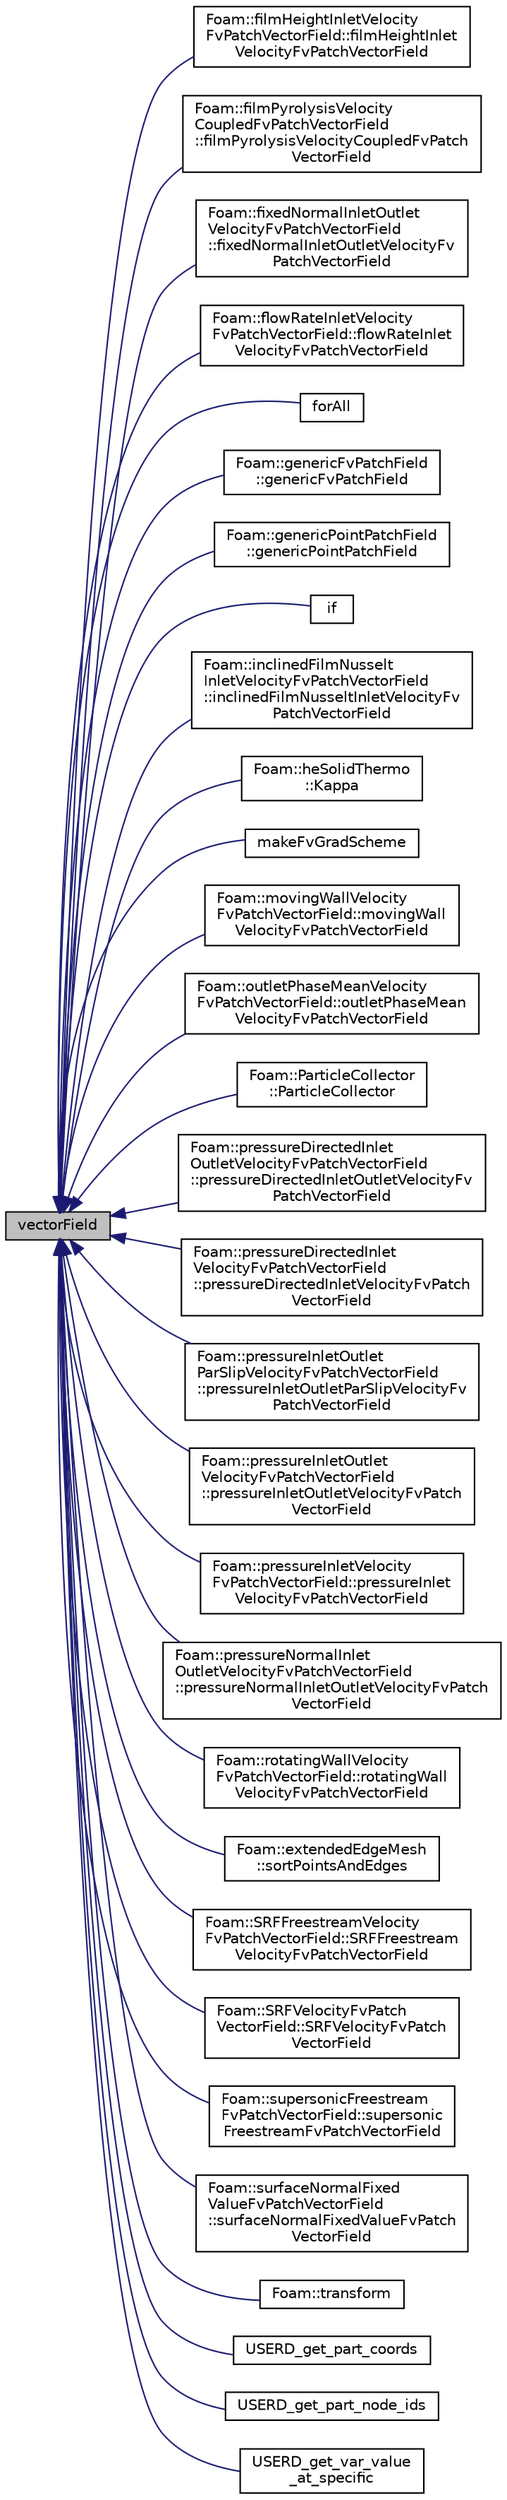 digraph "vectorField"
{
  bgcolor="transparent";
  edge [fontname="Helvetica",fontsize="10",labelfontname="Helvetica",labelfontsize="10"];
  node [fontname="Helvetica",fontsize="10",shape=record];
  rankdir="LR";
  Node1 [label="vectorField",height=0.2,width=0.4,color="black", fillcolor="grey75", style="filled", fontcolor="black"];
  Node1 -> Node2 [dir="back",color="midnightblue",fontsize="10",style="solid",fontname="Helvetica"];
  Node2 [label="Foam::filmHeightInletVelocity\lFvPatchVectorField::filmHeightInlet\lVelocityFvPatchVectorField",height=0.2,width=0.4,color="black",URL="$a00782.html#a3a9dfa3bc17bc45b8276805169ccf77f",tooltip="Construct from patch, internal field and dictionary. "];
  Node1 -> Node3 [dir="back",color="midnightblue",fontsize="10",style="solid",fontname="Helvetica"];
  Node3 [label="Foam::filmPyrolysisVelocity\lCoupledFvPatchVectorField\l::filmPyrolysisVelocityCoupledFvPatch\lVectorField",height=0.2,width=0.4,color="black",URL="$a00786.html#a0113207fd0aebaeafda021f59e28298a",tooltip="Construct from patch, internal field and dictionary. "];
  Node1 -> Node4 [dir="back",color="midnightblue",fontsize="10",style="solid",fontname="Helvetica"];
  Node4 [label="Foam::fixedNormalInletOutlet\lVelocityFvPatchVectorField\l::fixedNormalInletOutletVelocityFv\lPatchVectorField",height=0.2,width=0.4,color="black",URL="$a00827.html#a0499a7d6c6cb44fe621a795e54b75003",tooltip="Construct from patch, internal field and dictionary. "];
  Node1 -> Node5 [dir="back",color="midnightblue",fontsize="10",style="solid",fontname="Helvetica"];
  Node5 [label="Foam::flowRateInletVelocity\lFvPatchVectorField::flowRateInlet\lVelocityFvPatchVectorField",height=0.2,width=0.4,color="black",URL="$a00843.html#a021a3be364058ff4c67c0e2e2da969fd",tooltip="Construct from patch, internal field and dictionary. "];
  Node1 -> Node6 [dir="back",color="midnightblue",fontsize="10",style="solid",fontname="Helvetica"];
  Node6 [label="forAll",height=0.2,width=0.4,color="black",URL="$a03226.html#a06297ebc59c8cf33e217a4c04fc0c416"];
  Node1 -> Node7 [dir="back",color="midnightblue",fontsize="10",style="solid",fontname="Helvetica"];
  Node7 [label="Foam::genericFvPatchField\l::genericFvPatchField",height=0.2,width=0.4,color="black",URL="$a00913.html#a55caa01e757d3893cd3a7034439317d9",tooltip="Construct from patch, internal field and dictionary. "];
  Node1 -> Node8 [dir="back",color="midnightblue",fontsize="10",style="solid",fontname="Helvetica"];
  Node8 [label="Foam::genericPointPatchField\l::genericPointPatchField",height=0.2,width=0.4,color="black",URL="$a00915.html#abb7dd7bf600b72b3b82ea631844b5eb3",tooltip="Construct from patch, internal field and dictionary. "];
  Node1 -> Node9 [dir="back",color="midnightblue",fontsize="10",style="solid",fontname="Helvetica"];
  Node9 [label="if",height=0.2,width=0.4,color="black",URL="$a04313.html#a2220ab563d2d0f137dc80ca012f57741"];
  Node1 -> Node10 [dir="back",color="midnightblue",fontsize="10",style="solid",fontname="Helvetica"];
  Node10 [label="Foam::inclinedFilmNusselt\lInletVelocityFvPatchVectorField\l::inclinedFilmNusseltInletVelocityFv\lPatchVectorField",height=0.2,width=0.4,color="black",URL="$a01041.html#aa2bf355137b756debecb988d72b6f7ce",tooltip="Construct from patch, internal field and dictionary. "];
  Node1 -> Node11 [dir="back",color="midnightblue",fontsize="10",style="solid",fontname="Helvetica"];
  Node11 [label="Foam::heSolidThermo\l::Kappa",height=0.2,width=0.4,color="black",URL="$a01004.html#a971ebbac724c8d76fbcf5d82f11118f4",tooltip="Anisotropic thermal conductivity [W/m/K]. "];
  Node1 -> Node12 [dir="back",color="midnightblue",fontsize="10",style="solid",fontname="Helvetica"];
  Node12 [label="makeFvGradScheme",height=0.2,width=0.4,color="black",URL="$a05747.html#a392ada9a48d078ac5e73a2b100268766"];
  Node1 -> Node13 [dir="back",color="midnightblue",fontsize="10",style="solid",fontname="Helvetica"];
  Node13 [label="Foam::movingWallVelocity\lFvPatchVectorField::movingWall\lVelocityFvPatchVectorField",height=0.2,width=0.4,color="black",URL="$a01536.html#a0231923b35c14fdefc5141e810652962",tooltip="Construct from patch, internal field and dictionary. "];
  Node1 -> Node14 [dir="back",color="midnightblue",fontsize="10",style="solid",fontname="Helvetica"];
  Node14 [label="Foam::outletPhaseMeanVelocity\lFvPatchVectorField::outletPhaseMean\lVelocityFvPatchVectorField",height=0.2,width=0.4,color="black",URL="$a01750.html#abd8c0e269c5a8af156f094100d470a58",tooltip="Construct from patch, internal field and dictionary. "];
  Node1 -> Node15 [dir="back",color="midnightblue",fontsize="10",style="solid",fontname="Helvetica"];
  Node15 [label="Foam::ParticleCollector\l::ParticleCollector",height=0.2,width=0.4,color="black",URL="$a01775.html#a7e033a5ad0d811a2692f6ae9237f85e6",tooltip="Construct from dictionary. "];
  Node1 -> Node16 [dir="back",color="midnightblue",fontsize="10",style="solid",fontname="Helvetica"];
  Node16 [label="Foam::pressureDirectedInlet\lOutletVelocityFvPatchVectorField\l::pressureDirectedInletOutletVelocityFv\lPatchVectorField",height=0.2,width=0.4,color="black",URL="$a01953.html#ab47ba29f327d83da7be0b6e8cc2c8959",tooltip="Construct from patch, internal field and dictionary. "];
  Node1 -> Node17 [dir="back",color="midnightblue",fontsize="10",style="solid",fontname="Helvetica"];
  Node17 [label="Foam::pressureDirectedInlet\lVelocityFvPatchVectorField\l::pressureDirectedInletVelocityFvPatch\lVectorField",height=0.2,width=0.4,color="black",URL="$a01954.html#a213a3cfcc8d111c3b2f18fa3b2ea8b78",tooltip="Construct from patch, internal field and dictionary. "];
  Node1 -> Node18 [dir="back",color="midnightblue",fontsize="10",style="solid",fontname="Helvetica"];
  Node18 [label="Foam::pressureInletOutlet\lParSlipVelocityFvPatchVectorField\l::pressureInletOutletParSlipVelocityFv\lPatchVectorField",height=0.2,width=0.4,color="black",URL="$a01956.html#a4d1612a7f0627993900f17ca7b7e4108",tooltip="Construct from patch, internal field and dictionary. "];
  Node1 -> Node19 [dir="back",color="midnightblue",fontsize="10",style="solid",fontname="Helvetica"];
  Node19 [label="Foam::pressureInletOutlet\lVelocityFvPatchVectorField\l::pressureInletOutletVelocityFvPatch\lVectorField",height=0.2,width=0.4,color="black",URL="$a01957.html#a1cb28697b74494fe7bc2bd922d1b754d",tooltip="Construct from patch, internal field and dictionary. "];
  Node1 -> Node20 [dir="back",color="midnightblue",fontsize="10",style="solid",fontname="Helvetica"];
  Node20 [label="Foam::pressureInletVelocity\lFvPatchVectorField::pressureInlet\lVelocityFvPatchVectorField",height=0.2,width=0.4,color="black",URL="$a01959.html#a8884da2fedbb4772cd202edaa635eced",tooltip="Construct from patch, internal field and dictionary. "];
  Node1 -> Node21 [dir="back",color="midnightblue",fontsize="10",style="solid",fontname="Helvetica"];
  Node21 [label="Foam::pressureNormalInlet\lOutletVelocityFvPatchVectorField\l::pressureNormalInletOutletVelocityFvPatch\lVectorField",height=0.2,width=0.4,color="black",URL="$a01960.html#a595214d9a7a97386a566b741ae5592e8",tooltip="Construct from patch, internal field and dictionary. "];
  Node1 -> Node22 [dir="back",color="midnightblue",fontsize="10",style="solid",fontname="Helvetica"];
  Node22 [label="Foam::rotatingWallVelocity\lFvPatchVectorField::rotatingWall\lVelocityFvPatchVectorField",height=0.2,width=0.4,color="black",URL="$a02217.html#aa15dbfac45d4f98fc2f5e7e28506c382",tooltip="Construct from patch, internal field and dictionary. "];
  Node1 -> Node23 [dir="back",color="midnightblue",fontsize="10",style="solid",fontname="Helvetica"];
  Node23 [label="Foam::extendedEdgeMesh\l::sortPointsAndEdges",height=0.2,width=0.4,color="black",URL="$a00700.html#a35042787bb1f37f3e2695d3b48e313b0"];
  Node1 -> Node24 [dir="back",color="midnightblue",fontsize="10",style="solid",fontname="Helvetica"];
  Node24 [label="Foam::SRFFreestreamVelocity\lFvPatchVectorField::SRFFreestream\lVelocityFvPatchVectorField",height=0.2,width=0.4,color="black",URL="$a02412.html#adc9afbba21b6a5a6ed2c93d2a347b23c",tooltip="Construct from patch, internal field and dictionary. "];
  Node1 -> Node25 [dir="back",color="midnightblue",fontsize="10",style="solid",fontname="Helvetica"];
  Node25 [label="Foam::SRFVelocityFvPatch\lVectorField::SRFVelocityFvPatch\lVectorField",height=0.2,width=0.4,color="black",URL="$a02414.html#a399d49818a002ed8c71341e062ee92d6",tooltip="Construct from patch, internal field and dictionary. "];
  Node1 -> Node26 [dir="back",color="midnightblue",fontsize="10",style="solid",fontname="Helvetica"];
  Node26 [label="Foam::supersonicFreestream\lFvPatchVectorField::supersonic\lFreestreamFvPatchVectorField",height=0.2,width=0.4,color="black",URL="$a02471.html#aa2e0a8248d0afb1dd9e301856da4b400",tooltip="Construct from patch, internal field and dictionary. "];
  Node1 -> Node27 [dir="back",color="midnightblue",fontsize="10",style="solid",fontname="Helvetica"];
  Node27 [label="Foam::surfaceNormalFixed\lValueFvPatchVectorField\l::surfaceNormalFixedValueFvPatch\lVectorField",height=0.2,width=0.4,color="black",URL="$a02486.html#a45b5d0465931671b0bc285e01b5f7545",tooltip="Construct by mapping given. "];
  Node1 -> Node28 [dir="back",color="midnightblue",fontsize="10",style="solid",fontname="Helvetica"];
  Node28 [label="Foam::transform",height=0.2,width=0.4,color="black",URL="$a10725.html#a75beb046b76b32de2dc4a21b9ad4c496",tooltip="Rotate given vectorField with the given quaternion. "];
  Node1 -> Node29 [dir="back",color="midnightblue",fontsize="10",style="solid",fontname="Helvetica"];
  Node29 [label="USERD_get_part_coords",height=0.2,width=0.4,color="black",URL="$a04351.html#a1b16b606af4a5b21f22291f37ded082c"];
  Node1 -> Node30 [dir="back",color="midnightblue",fontsize="10",style="solid",fontname="Helvetica"];
  Node30 [label="USERD_get_part_node_ids",height=0.2,width=0.4,color="black",URL="$a04354.html#a25a505e7c756d04e81800f24661b8dbe"];
  Node1 -> Node31 [dir="back",color="midnightblue",fontsize="10",style="solid",fontname="Helvetica"];
  Node31 [label="USERD_get_var_value\l_at_specific",height=0.2,width=0.4,color="black",URL="$a04360.html#a0576a534bca0ec95b0d7bf19d79bfb91"];
}
